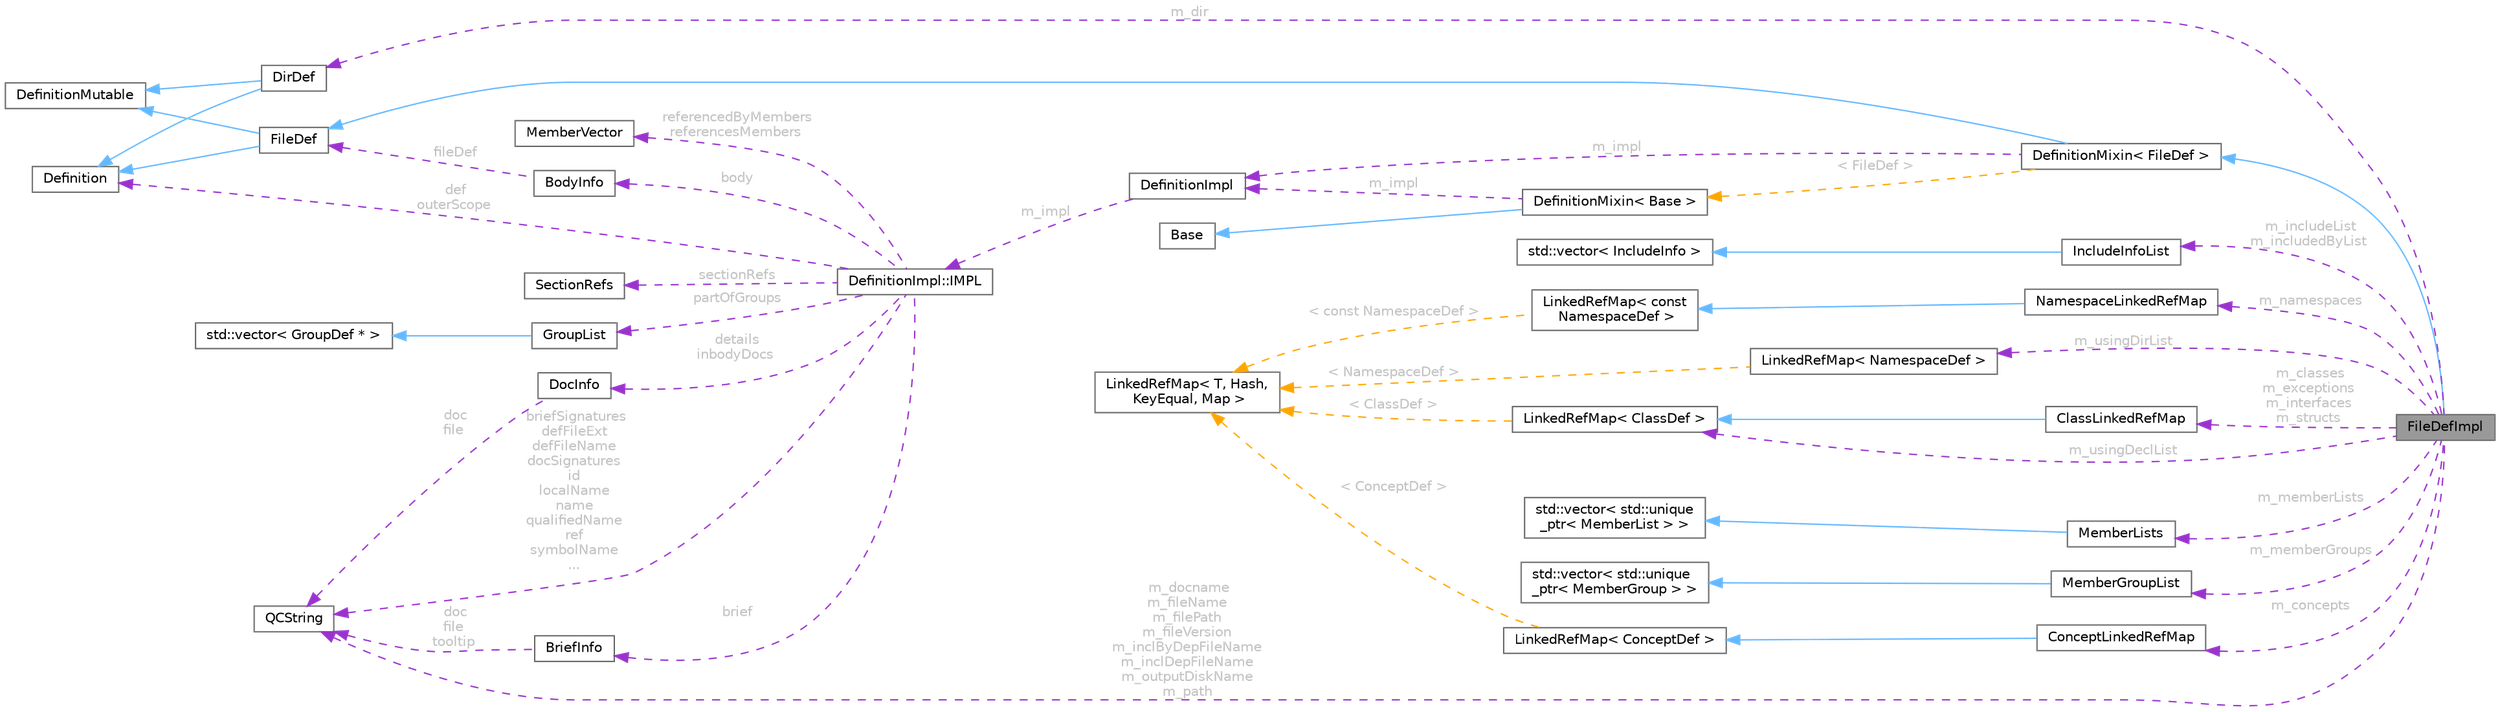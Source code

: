 digraph "FileDefImpl"
{
 // INTERACTIVE_SVG=YES
 // LATEX_PDF_SIZE
  bgcolor="transparent";
  edge [fontname=Helvetica,fontsize=10,labelfontname=Helvetica,labelfontsize=10];
  node [fontname=Helvetica,fontsize=10,shape=box,height=0.2,width=0.4];
  rankdir="LR";
  Node1 [id="Node000001",label="FileDefImpl",height=0.2,width=0.4,color="gray40", fillcolor="grey60", style="filled", fontcolor="black",tooltip=" "];
  Node2 -> Node1 [id="edge1_Node000001_Node000002",dir="back",color="steelblue1",style="solid",tooltip=" "];
  Node2 [id="Node000002",label="DefinitionMixin\< FileDef \>",height=0.2,width=0.4,color="gray40", fillcolor="white", style="filled",URL="$dd/d10/class_definition_mixin.html",tooltip=" "];
  Node3 -> Node2 [id="edge2_Node000002_Node000003",dir="back",color="steelblue1",style="solid",tooltip=" "];
  Node3 [id="Node000003",label="FileDef",height=0.2,width=0.4,color="gray40", fillcolor="white", style="filled",URL="$de/db0/class_file_def.html",tooltip="A model of a file symbol."];
  Node4 -> Node3 [id="edge3_Node000003_Node000004",dir="back",color="steelblue1",style="solid",tooltip=" "];
  Node4 [id="Node000004",label="DefinitionMutable",height=0.2,width=0.4,color="gray40", fillcolor="white", style="filled",URL="$d0/d46/class_definition_mutable.html",tooltip=" "];
  Node5 -> Node3 [id="edge4_Node000003_Node000005",dir="back",color="steelblue1",style="solid",tooltip=" "];
  Node5 [id="Node000005",label="Definition",height=0.2,width=0.4,color="gray40", fillcolor="white", style="filled",URL="$d5/dcc/class_definition.html",tooltip="The common base class of all entity definitions found in the sources."];
  Node6 -> Node2 [id="edge5_Node000002_Node000006",dir="back",color="darkorchid3",style="dashed",tooltip=" ",label=" m_impl",fontcolor="grey" ];
  Node6 [id="Node000006",label="DefinitionImpl",height=0.2,width=0.4,color="gray40", fillcolor="white", style="filled",URL="$d3/ddf/class_definition_impl.html",tooltip=" "];
  Node7 -> Node6 [id="edge6_Node000006_Node000007",dir="back",color="darkorchid3",style="dashed",tooltip=" ",label=" m_impl",fontcolor="grey" ];
  Node7 [id="Node000007",label="DefinitionImpl::IMPL",height=0.2,width=0.4,color="gray40", fillcolor="white", style="filled",URL="$dd/d50/class_definition_impl_1_1_i_m_p_l.html",tooltip="Private data associated with a Symbol DefinitionImpl object."];
  Node5 -> Node7 [id="edge7_Node000007_Node000005",dir="back",color="darkorchid3",style="dashed",tooltip=" ",label=" def\nouterScope",fontcolor="grey" ];
  Node8 -> Node7 [id="edge8_Node000007_Node000008",dir="back",color="darkorchid3",style="dashed",tooltip=" ",label=" sectionRefs",fontcolor="grey" ];
  Node8 [id="Node000008",label="SectionRefs",height=0.2,width=0.4,color="gray40", fillcolor="white", style="filled",URL="$d1/df9/class_section_refs.html",tooltip="class that represents a list of constant references to sections."];
  Node9 -> Node7 [id="edge9_Node000007_Node000009",dir="back",color="darkorchid3",style="dashed",tooltip=" ",label=" partOfGroups",fontcolor="grey" ];
  Node9 [id="Node000009",label="GroupList",height=0.2,width=0.4,color="gray40", fillcolor="white", style="filled",URL="$d3/d3b/class_group_list.html",tooltip=" "];
  Node10 -> Node9 [id="edge10_Node000009_Node000010",dir="back",color="steelblue1",style="solid",tooltip=" "];
  Node10 [id="Node000010",label="std::vector\< GroupDef * \>",height=0.2,width=0.4,color="gray40", fillcolor="white", style="filled",tooltip=" "];
  Node11 -> Node7 [id="edge11_Node000007_Node000011",dir="back",color="darkorchid3",style="dashed",tooltip=" ",label=" details\ninbodyDocs",fontcolor="grey" ];
  Node11 [id="Node000011",label="DocInfo",height=0.2,width=0.4,color="gray40", fillcolor="white", style="filled",URL="$d7/dd5/struct_doc_info.html",tooltip="Data associated with a detailed description."];
  Node12 -> Node11 [id="edge12_Node000011_Node000012",dir="back",color="darkorchid3",style="dashed",tooltip=" ",label=" doc\nfile",fontcolor="grey" ];
  Node12 [id="Node000012",label="QCString",height=0.2,width=0.4,color="gray40", fillcolor="white", style="filled",URL="$d9/d45/class_q_c_string.html",tooltip="This is an alternative implementation of QCString."];
  Node13 -> Node7 [id="edge13_Node000007_Node000013",dir="back",color="darkorchid3",style="dashed",tooltip=" ",label=" brief",fontcolor="grey" ];
  Node13 [id="Node000013",label="BriefInfo",height=0.2,width=0.4,color="gray40", fillcolor="white", style="filled",URL="$d0/da7/struct_brief_info.html",tooltip="Data associated with a brief description."];
  Node12 -> Node13 [id="edge14_Node000013_Node000012",dir="back",color="darkorchid3",style="dashed",tooltip=" ",label=" doc\nfile\ntooltip",fontcolor="grey" ];
  Node14 -> Node7 [id="edge15_Node000007_Node000014",dir="back",color="darkorchid3",style="dashed",tooltip=" ",label=" body",fontcolor="grey" ];
  Node14 [id="Node000014",label="BodyInfo",height=0.2,width=0.4,color="gray40", fillcolor="white", style="filled",URL="$db/dab/struct_body_info.html",tooltip="Data associated with description found in the body."];
  Node3 -> Node14 [id="edge16_Node000014_Node000003",dir="back",color="darkorchid3",style="dashed",tooltip=" ",label=" fileDef",fontcolor="grey" ];
  Node12 -> Node7 [id="edge17_Node000007_Node000012",dir="back",color="darkorchid3",style="dashed",tooltip=" ",label=" briefSignatures\ndefFileExt\ndefFileName\ndocSignatures\nid\nlocalName\nname\nqualifiedName\nref\nsymbolName\n...",fontcolor="grey" ];
  Node15 -> Node7 [id="edge18_Node000007_Node000015",dir="back",color="darkorchid3",style="dashed",tooltip=" ",label=" referencedByMembers\nreferencesMembers",fontcolor="grey" ];
  Node15 [id="Node000015",label="MemberVector",height=0.2,width=0.4,color="gray40", fillcolor="white", style="filled",URL="$d1/d7d/class_member_vector.html",tooltip="A vector of MemberDef object."];
  Node16 -> Node2 [id="edge19_Node000002_Node000016",dir="back",color="orange",style="dashed",tooltip=" ",label=" \< FileDef \>",fontcolor="grey" ];
  Node16 [id="Node000016",label="DefinitionMixin\< Base \>",height=0.2,width=0.4,color="gray40", fillcolor="white", style="filled",URL="$dd/d10/class_definition_mixin.html",tooltip=" "];
  Node17 -> Node16 [id="edge20_Node000016_Node000017",dir="back",color="steelblue1",style="solid",tooltip=" "];
  Node17 [id="Node000017",label="Base",height=0.2,width=0.4,color="gray40", fillcolor="white", style="filled",tooltip=" "];
  Node6 -> Node16 [id="edge21_Node000016_Node000006",dir="back",color="darkorchid3",style="dashed",tooltip=" ",label=" m_impl",fontcolor="grey" ];
  Node18 -> Node1 [id="edge22_Node000001_Node000018",dir="back",color="darkorchid3",style="dashed",tooltip=" ",label=" m_includeList\nm_includedByList",fontcolor="grey" ];
  Node18 [id="Node000018",label="IncludeInfoList",height=0.2,width=0.4,color="gray40", fillcolor="white", style="filled",URL="$d5/d53/class_include_info_list.html",tooltip=" "];
  Node19 -> Node18 [id="edge23_Node000018_Node000019",dir="back",color="steelblue1",style="solid",tooltip=" "];
  Node19 [id="Node000019",label="std::vector\< IncludeInfo \>",height=0.2,width=0.4,color="gray40", fillcolor="white", style="filled",tooltip=" "];
  Node20 -> Node1 [id="edge24_Node000001_Node000020",dir="back",color="darkorchid3",style="dashed",tooltip=" ",label=" m_usingDirList",fontcolor="grey" ];
  Node20 [id="Node000020",label="LinkedRefMap\< NamespaceDef \>",height=0.2,width=0.4,color="gray40", fillcolor="white", style="filled",URL="$d2/db7/class_linked_ref_map.html",tooltip=" "];
  Node21 -> Node20 [id="edge25_Node000020_Node000021",dir="back",color="orange",style="dashed",tooltip=" ",label=" \< NamespaceDef \>",fontcolor="grey" ];
  Node21 [id="Node000021",label="LinkedRefMap\< T, Hash,\l KeyEqual, Map \>",height=0.2,width=0.4,color="gray40", fillcolor="white", style="filled",URL="$d2/db7/class_linked_ref_map.html",tooltip="Container class representing a vector of objects with keys."];
  Node22 -> Node1 [id="edge26_Node000001_Node000022",dir="back",color="darkorchid3",style="dashed",tooltip=" ",label=" m_usingDeclList",fontcolor="grey" ];
  Node22 [id="Node000022",label="LinkedRefMap\< ClassDef \>",height=0.2,width=0.4,color="gray40", fillcolor="white", style="filled",URL="$d2/db7/class_linked_ref_map.html",tooltip=" "];
  Node21 -> Node22 [id="edge27_Node000022_Node000021",dir="back",color="orange",style="dashed",tooltip=" ",label=" \< ClassDef \>",fontcolor="grey" ];
  Node12 -> Node1 [id="edge28_Node000001_Node000012",dir="back",color="darkorchid3",style="dashed",tooltip=" ",label=" m_docname\nm_fileName\nm_filePath\nm_fileVersion\nm_inclByDepFileName\nm_inclDepFileName\nm_outputDiskName\nm_path",fontcolor="grey" ];
  Node23 -> Node1 [id="edge29_Node000001_Node000023",dir="back",color="darkorchid3",style="dashed",tooltip=" ",label=" m_dir",fontcolor="grey" ];
  Node23 [id="Node000023",label="DirDef",height=0.2,width=0.4,color="gray40", fillcolor="white", style="filled",URL="$d4/dd4/class_dir_def.html",tooltip="A model of a directory symbol."];
  Node4 -> Node23 [id="edge30_Node000023_Node000004",dir="back",color="steelblue1",style="solid",tooltip=" "];
  Node5 -> Node23 [id="edge31_Node000023_Node000005",dir="back",color="steelblue1",style="solid",tooltip=" "];
  Node24 -> Node1 [id="edge32_Node000001_Node000024",dir="back",color="darkorchid3",style="dashed",tooltip=" ",label=" m_memberLists",fontcolor="grey" ];
  Node24 [id="Node000024",label="MemberLists",height=0.2,width=0.4,color="gray40", fillcolor="white", style="filled",URL="$dd/d5a/class_member_lists.html",tooltip=" "];
  Node25 -> Node24 [id="edge33_Node000024_Node000025",dir="back",color="steelblue1",style="solid",tooltip=" "];
  Node25 [id="Node000025",label="std::vector\< std::unique\l_ptr\< MemberList \> \>",height=0.2,width=0.4,color="gray40", fillcolor="white", style="filled",tooltip=" "];
  Node26 -> Node1 [id="edge34_Node000001_Node000026",dir="back",color="darkorchid3",style="dashed",tooltip=" ",label=" m_memberGroups",fontcolor="grey" ];
  Node26 [id="Node000026",label="MemberGroupList",height=0.2,width=0.4,color="gray40", fillcolor="white", style="filled",URL="$df/d11/class_member_group_list.html",tooltip=" "];
  Node27 -> Node26 [id="edge35_Node000026_Node000027",dir="back",color="steelblue1",style="solid",tooltip=" "];
  Node27 [id="Node000027",label="std::vector\< std::unique\l_ptr\< MemberGroup \> \>",height=0.2,width=0.4,color="gray40", fillcolor="white", style="filled",tooltip=" "];
  Node28 -> Node1 [id="edge36_Node000001_Node000028",dir="back",color="darkorchid3",style="dashed",tooltip=" ",label=" m_namespaces",fontcolor="grey" ];
  Node28 [id="Node000028",label="NamespaceLinkedRefMap",height=0.2,width=0.4,color="gray40", fillcolor="white", style="filled",URL="$da/df0/class_namespace_linked_ref_map.html",tooltip=" "];
  Node29 -> Node28 [id="edge37_Node000028_Node000029",dir="back",color="steelblue1",style="solid",tooltip=" "];
  Node29 [id="Node000029",label="LinkedRefMap\< const\l NamespaceDef \>",height=0.2,width=0.4,color="gray40", fillcolor="white", style="filled",URL="$d2/db7/class_linked_ref_map.html",tooltip=" "];
  Node21 -> Node29 [id="edge38_Node000029_Node000021",dir="back",color="orange",style="dashed",tooltip=" ",label=" \< const NamespaceDef \>",fontcolor="grey" ];
  Node30 -> Node1 [id="edge39_Node000001_Node000030",dir="back",color="darkorchid3",style="dashed",tooltip=" ",label=" m_classes\nm_exceptions\nm_interfaces\nm_structs",fontcolor="grey" ];
  Node30 [id="Node000030",label="ClassLinkedRefMap",height=0.2,width=0.4,color="gray40", fillcolor="white", style="filled",URL="$da/d08/class_class_linked_ref_map.html",tooltip=" "];
  Node22 -> Node30 [id="edge40_Node000030_Node000022",dir="back",color="steelblue1",style="solid",tooltip=" "];
  Node31 -> Node1 [id="edge41_Node000001_Node000031",dir="back",color="darkorchid3",style="dashed",tooltip=" ",label=" m_concepts",fontcolor="grey" ];
  Node31 [id="Node000031",label="ConceptLinkedRefMap",height=0.2,width=0.4,color="gray40", fillcolor="white", style="filled",URL="$d4/daa/class_concept_linked_ref_map.html",tooltip=" "];
  Node32 -> Node31 [id="edge42_Node000031_Node000032",dir="back",color="steelblue1",style="solid",tooltip=" "];
  Node32 [id="Node000032",label="LinkedRefMap\< ConceptDef \>",height=0.2,width=0.4,color="gray40", fillcolor="white", style="filled",URL="$d2/db7/class_linked_ref_map.html",tooltip=" "];
  Node21 -> Node32 [id="edge43_Node000032_Node000021",dir="back",color="orange",style="dashed",tooltip=" ",label=" \< ConceptDef \>",fontcolor="grey" ];
}
